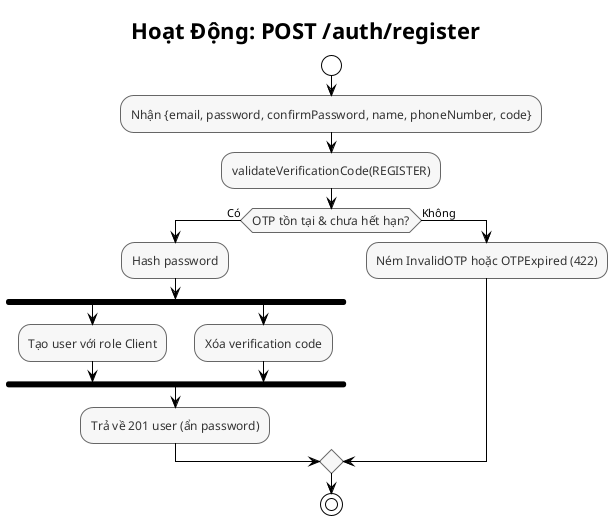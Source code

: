 @startuml Auth - Register Activity
!theme plain
skinparam backgroundColor #FFFFFF
skinparam activityFontSize 12
skinparam activityFontColor #333333
skinparam activityBorderColor #666666
skinparam activityBackgroundColor #F7F7F7

title Hoạt Động: POST /auth/register

start
:Nhận {email, password, confirmPassword, name, phoneNumber, code};
:validateVerificationCode(REGISTER);
if (OTP tồn tại & chưa hết hạn?) then (Có)
  :Hash password;
  fork
    :Tạo user với role Client;
  fork again
    :Xóa verification code;
  end fork
  :Trả về 201 user (ẩn password);
else (Không)
  :Ném InvalidOTP hoặc OTPExpired (422);
endif
stop

@enduml


